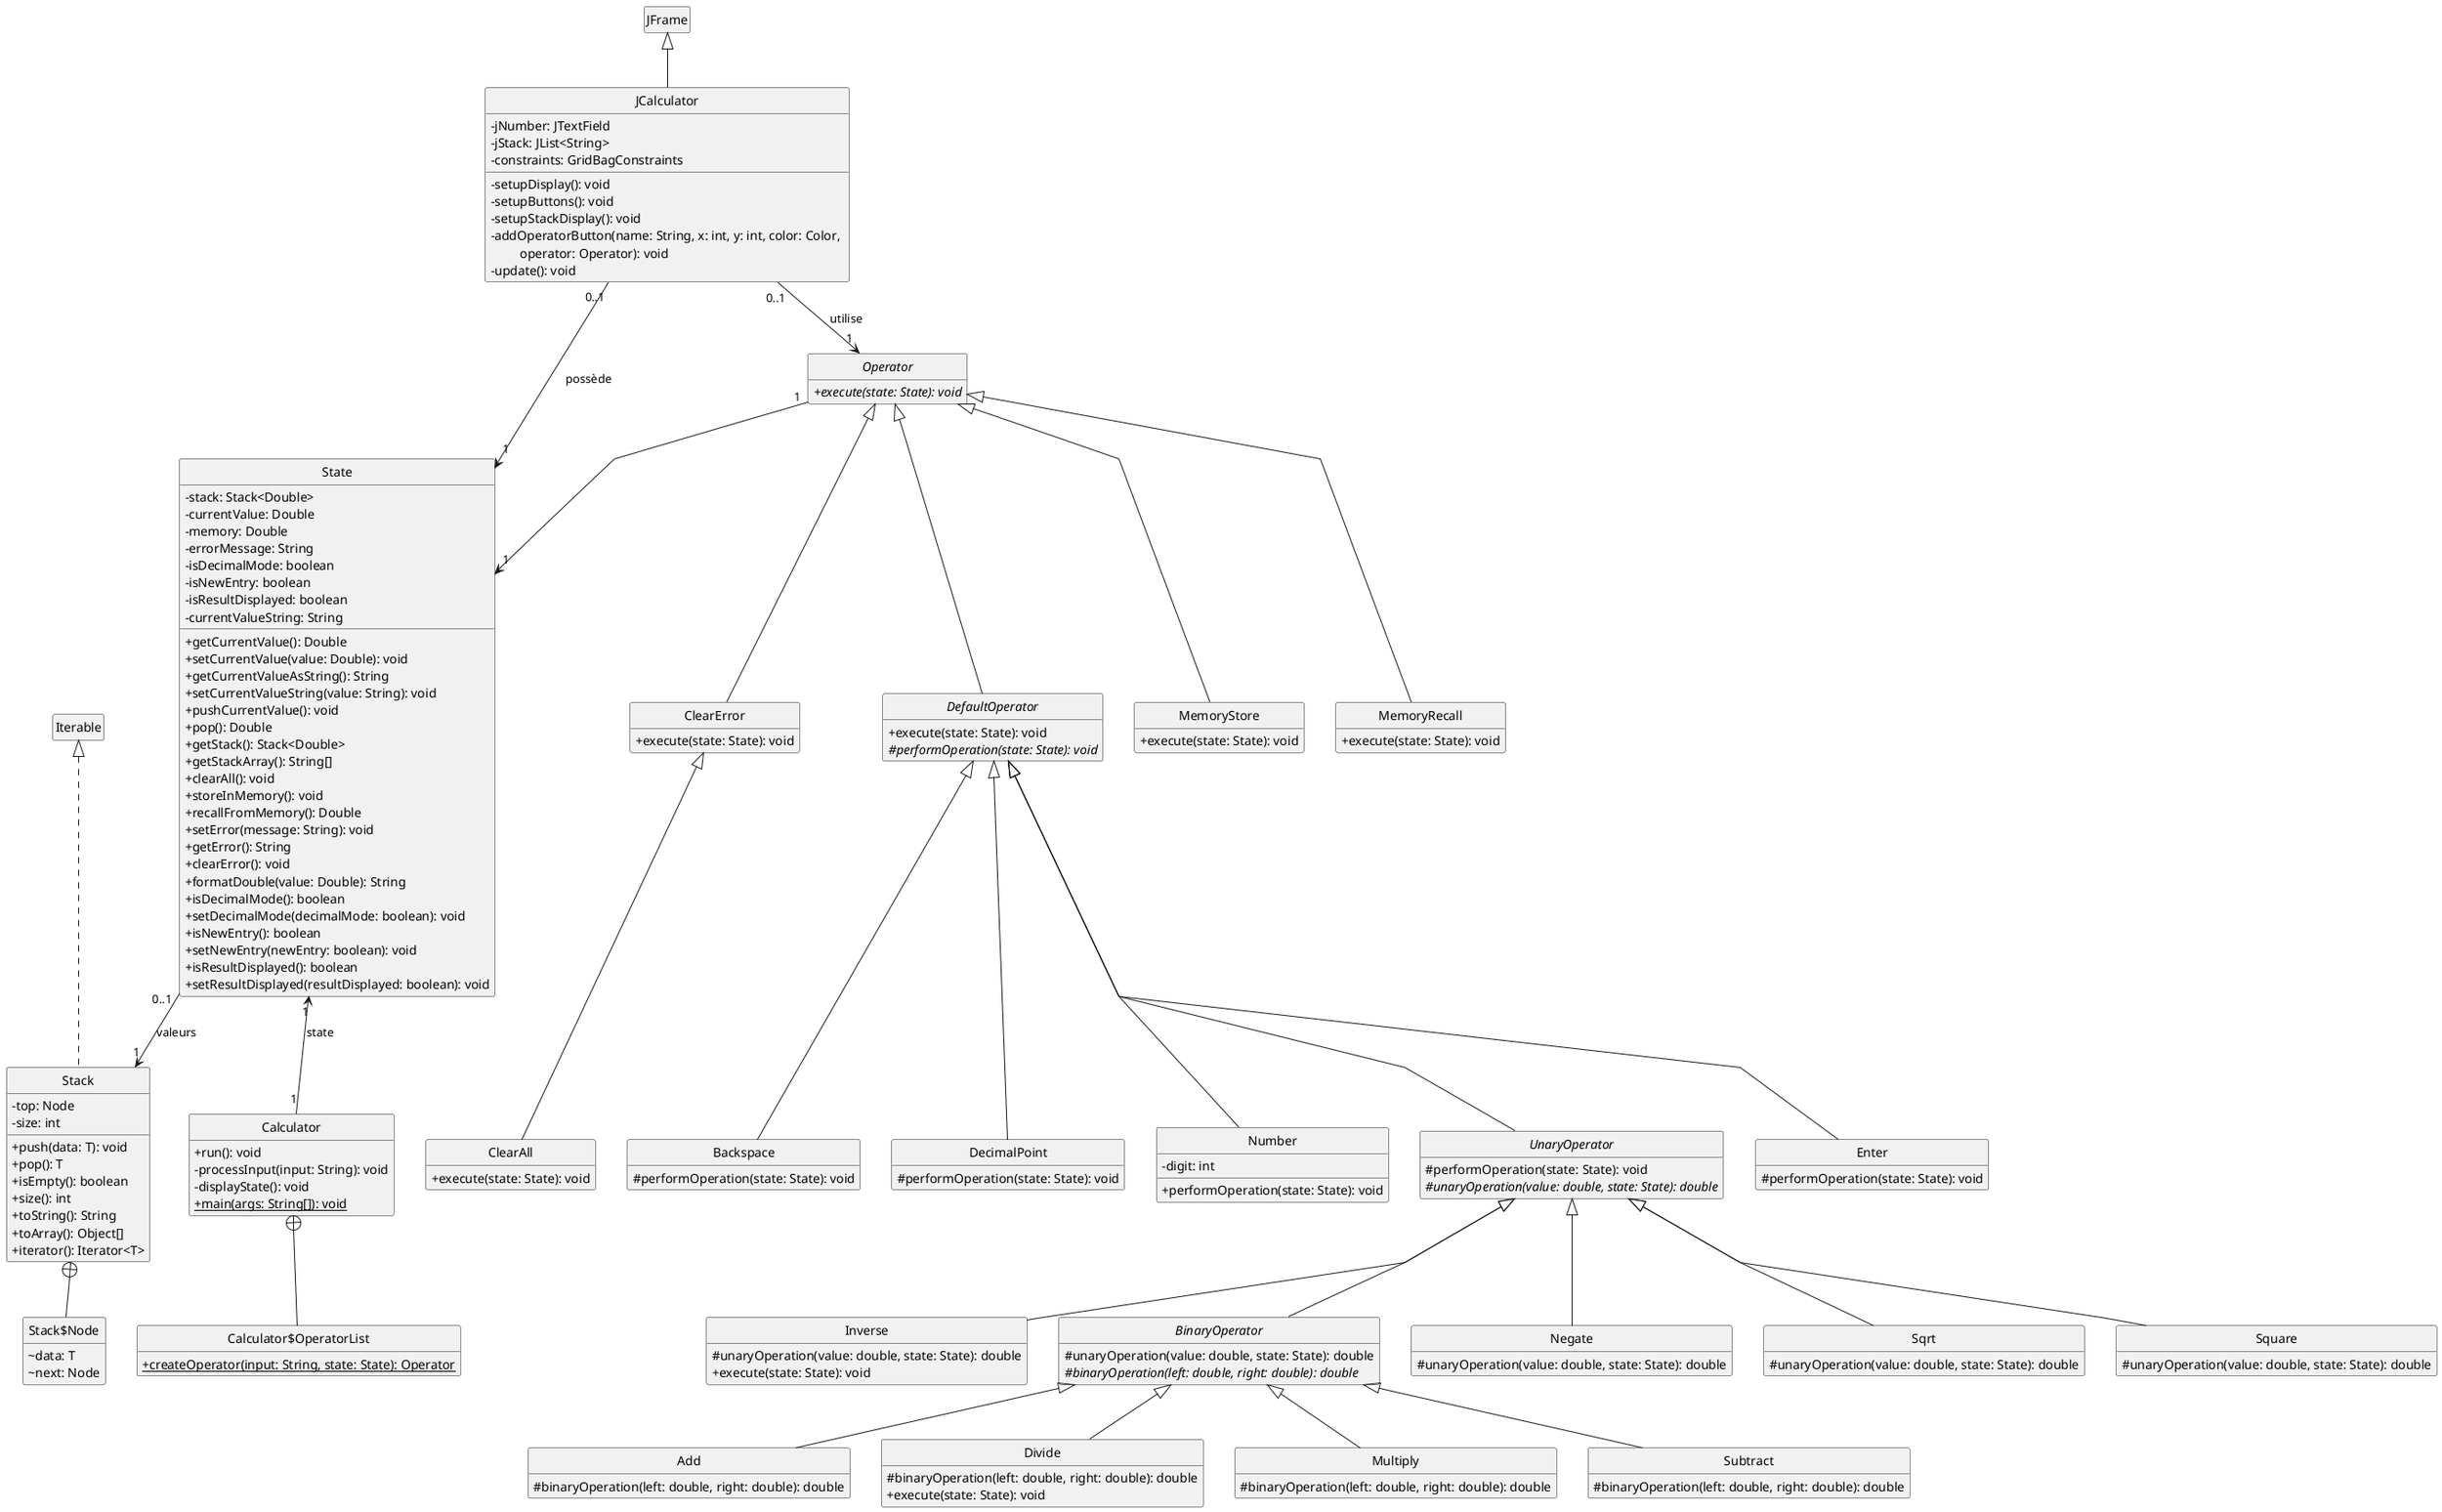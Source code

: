 @startuml

' STATIC
' Generated by CTP - https://github.com/samuelroland/ctp

' Style
hide empty members
hide circle
skinparam classAttributeIconSize 0
skinparam linetype polyline

remove *Test*
remove Main

' Additions
Calculator "1"-u->"1" State: state
JCalculator "0..1" --> "1" State : possède
JCalculator "0..1" --> "1" Operator : utilise
State "0..1" --> "1" "Stack" : valeurs
Operator "1" --> "1" State


' REMOVE
' - state: State

' ENDSTATIC
class Backspace {
	# performOperation(state: State): void
}

class DecimalPoint {
	# performOperation(state: State): void
}

class Inverse {
	# unaryOperation(value: double, state: State): double
	+ execute(state: State): void
}

abstract class BinaryOperator {
	# unaryOperation(value: double, state: State): double
	# {abstract}binaryOperation(left: double, right: double): double
}

abstract class Operator {
	+ {abstract}execute(state: State): void
}

class ClearError {
	+ execute(state: State): void
}

class TestUtils {
	+ {static} getComponentByName(container: Container, name: String): Component
	+ {static} getButtonByLabel(container: Container, label: String): JButton
}

class Main {
	+ {static} main(args: String): void
}

class Add {
	# binaryOperation(left: double, right: double): double
}

class Stack {
	- top: Node
	- size: int
	+ push(data: T): void
	+ pop(): T
	+ isEmpty(): boolean
	+ size(): int
	+ toString(): String
	+ toArray(): Object[]
	+ iterator(): Iterator<T>
}


class Stack$Node {
	~ data: T
	~ next: Node
}

class ClearAll {
	+ execute(state: State): void
}

abstract class DefaultOperator {
	+ execute(state: State): void
	# {abstract}performOperation(state: State): void
}

class StackTest {
	- stack: Stack<Integer>
	+ setUp(): void
	+ testPushAndToString(): void
	+ testPop(): void
	+ testToArray(): void
	+ testIterator(): void
	+ testIsEmpty(): void
	+ testSize(): void
	+ testPopFromEmptyStack(): void
}


class StateTest {
	
	+ setUp(): void
	+ testStackOperations(): void
	+ testCurrentValue(): void
	+ testMemoryOperations(): void
	+ testErrorHandling(): void
	+ testClearAll(): void
	+ testFlags(): void
	+ testStackToArray(): void
	+ testCurrentValueAsString(): void
}


class Divide {
	# binaryOperation(left: double, right: double): double
	+ execute(state: State): void
}

class Negate {
	# unaryOperation(value: double, state: State): double
}

class MemoryStore {
	+ execute(state: State): void
}

class State {
	- stack: Stack<Double>
	- currentValue: Double
	- memory: Double
	- errorMessage: String
	- isDecimalMode: boolean
	- isNewEntry: boolean
	- isResultDisplayed: boolean
	- currentValueString: String
	+ getCurrentValue(): Double
	+ setCurrentValue(value: Double): void
	+ getCurrentValueAsString(): String
	+ setCurrentValueString(value: String): void
	+ pushCurrentValue(): void
	+ pop(): Double
	+ getStack(): Stack<Double>
	+ getStackArray(): String[]
	+ clearAll(): void
	+ storeInMemory(): void
	+ recallFromMemory(): Double
	+ setError(message: String): void
	+ getError(): String
	+ clearError(): void
	+ formatDouble(value: Double): String
	+ isDecimalMode(): boolean
	+ setDecimalMode(decimalMode: boolean): void
	+ isNewEntry(): boolean
	+ setNewEntry(newEntry: boolean): void
	+ isResultDisplayed(): boolean
	+ setResultDisplayed(resultDisplayed: boolean): void
}


class Number {
	- digit: int
	+ performOperation(state: State): void
}


class MemoryRecall {
	+ execute(state: State): void
}

class Calculator {
	
	+ run(): void
	- processInput(input: String): void
	- displayState(): void
	+ {static} main(args: String[]): void
}


class Calculator$OperatorList {
	+ {static} createOperator(input: String, state: State): Operator
}

class Multiply {
	# binaryOperation(left: double, right: double): double
}

class CalculatorTest {
	- calculator: Calculator
	- outputStream: ByteArrayOutputStream
	+ setUp(): void
	- simulateInput(input: String): void
	- getConsoleOutput(): String
	+ testAddition(): void
	+ testSubtraction(): void
	+ testMultiplication(): void
	+ testDivision(): void
	+ testSquareRoot(): void
	+ testSquare(): void
	+ testNegate(): void
	+ testEnterPushesValueToStack(): void
	+ testMemoryStoreAndRecall(): void
	+ testClearAll(): void
	+ testDivisionByZero(): void
	+ testInvalidInput(): void
	+ testBackspace(): void
}


class Sqrt {
	# unaryOperation(value: double, state: State): double
}

class JCalculator {
	
	- jNumber: JTextField
	- jStack: JList<String>
	- constraints: GridBagConstraints
	- setupDisplay(): void
	- setupButtons(): void
	- setupStackDisplay(): void
	- addOperatorButton(name: String, x: int, y: int, color: Color, \n\t operator: Operator): void
	- update(): void
}


class Square {
	# unaryOperation(value: double, state: State): double
}

abstract class UnaryOperator {
	# performOperation(state: State): void
	# {abstract}unaryOperation(value: double, state: State): double
}

class JCalculatorTest {
	- calculator: JCalculator
	- displayField: JTextField
	- stackDisplay: JList<String>
	+ setUp(): void
	- getStackContents(): String[]
	- clickButton(label: String): void
	+ testAdd(): void
	+ testBackspace(): void
	+ testClearAll(): void
	+ testClearError(): void
	+ testDecimalPoint(): void
	+ testDivide(): void
	+ testEnter(): void
	+ testInverse(): void
	+ testMemoryRecallAndStore(): void
	+ testMultiply(): void
	+ testNegate(): void
	+ testNumber(): void
	+ testSqrt(): void
	+ testSquare(): void
	+ testSubtract(): void
	+ testAddWithMultipleEntries(): void
	+ testDecimalPointMultipleTimes(): void
	+ testBackspaceWithDecimal(): void
	+ testDivideByZero(): void
	+ testEnterPushesValue(): void
	+ testComplexExpression(): void
	+ testClearErrorResetsOnlyDisplay(): void
	+ testMemoryStoreAndRecall(): void
	+ testNegateOnNegativeNumber(): void
	+ testSquareAndSquareRoot(): void
	+ testMultipleStackOperations(): void
	+ testDecimalPointAfterEnter(): void
	+ testChainedOperations(): void
}


class Enter {
	# performOperation(state: State): void
}

class Subtract {
	# binaryOperation(left: double, right: double): double
}



DefaultOperator <|-- Backspace
DefaultOperator <|-- DecimalPoint
UnaryOperator <|-- Inverse
UnaryOperator <|-- BinaryOperator
Operator <|-- ClearError
BinaryOperator <|-- Add
Iterable <|.. Stack
Stack +-- Stack$Node
ClearError <|-- ClearAll
Operator <|-- DefaultOperator
BinaryOperator <|-- Divide
UnaryOperator <|-- Negate
Operator <|-- MemoryStore
DefaultOperator <|-- Number
Operator <|-- MemoryRecall
Calculator +-- Calculator$OperatorList
BinaryOperator <|-- Multiply
UnaryOperator <|-- Sqrt
JFrame <|-- JCalculator
UnaryOperator <|-- Square
DefaultOperator <|-- UnaryOperator
DefaultOperator <|-- Enter
BinaryOperator <|-- Subtract
@enduml
